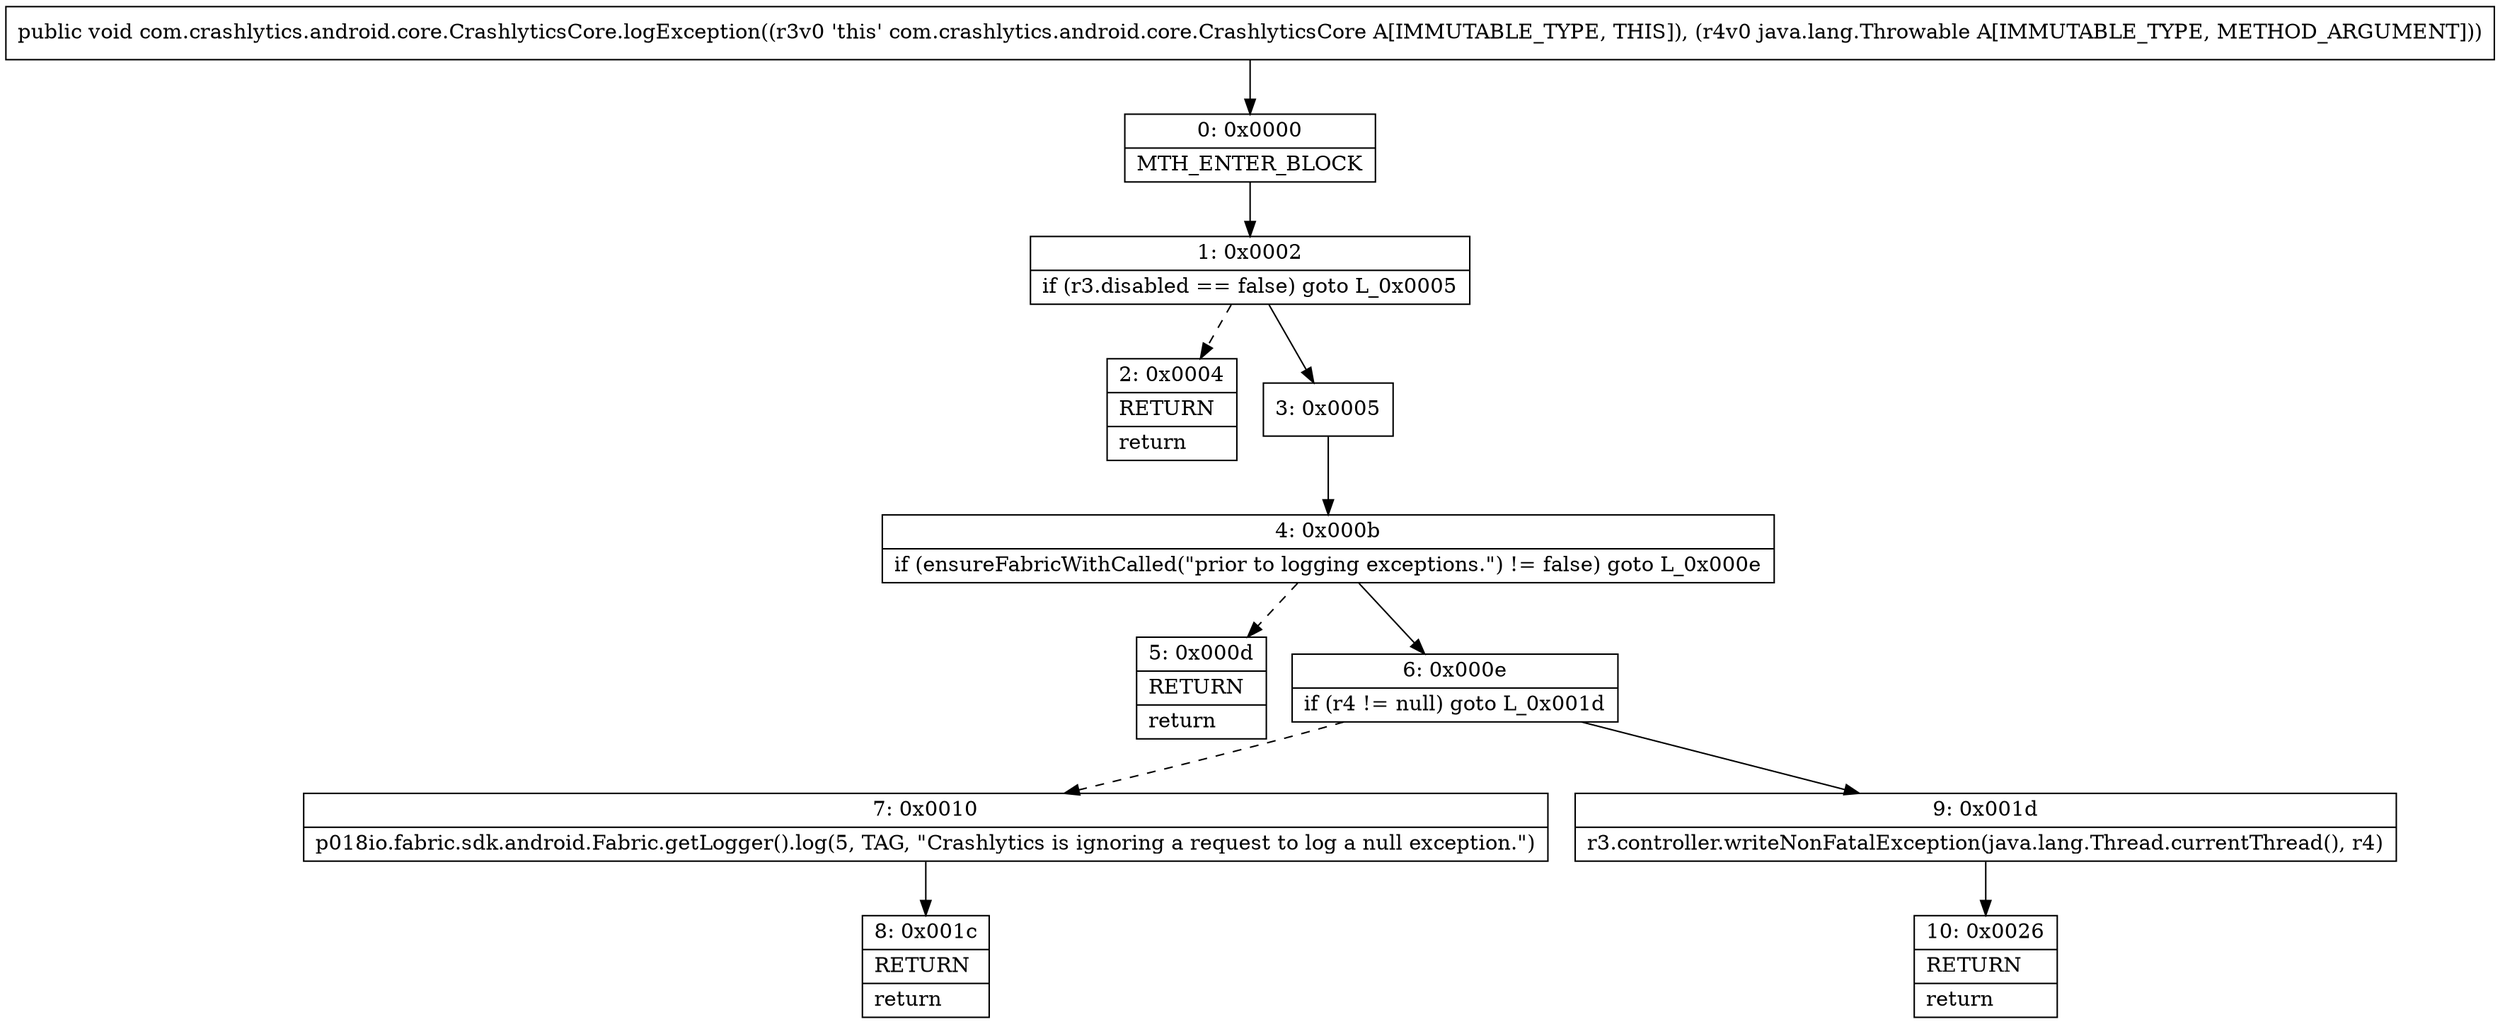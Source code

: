 digraph "CFG forcom.crashlytics.android.core.CrashlyticsCore.logException(Ljava\/lang\/Throwable;)V" {
Node_0 [shape=record,label="{0\:\ 0x0000|MTH_ENTER_BLOCK\l}"];
Node_1 [shape=record,label="{1\:\ 0x0002|if (r3.disabled == false) goto L_0x0005\l}"];
Node_2 [shape=record,label="{2\:\ 0x0004|RETURN\l|return\l}"];
Node_3 [shape=record,label="{3\:\ 0x0005}"];
Node_4 [shape=record,label="{4\:\ 0x000b|if (ensureFabricWithCalled(\"prior to logging exceptions.\") != false) goto L_0x000e\l}"];
Node_5 [shape=record,label="{5\:\ 0x000d|RETURN\l|return\l}"];
Node_6 [shape=record,label="{6\:\ 0x000e|if (r4 != null) goto L_0x001d\l}"];
Node_7 [shape=record,label="{7\:\ 0x0010|p018io.fabric.sdk.android.Fabric.getLogger().log(5, TAG, \"Crashlytics is ignoring a request to log a null exception.\")\l}"];
Node_8 [shape=record,label="{8\:\ 0x001c|RETURN\l|return\l}"];
Node_9 [shape=record,label="{9\:\ 0x001d|r3.controller.writeNonFatalException(java.lang.Thread.currentThread(), r4)\l}"];
Node_10 [shape=record,label="{10\:\ 0x0026|RETURN\l|return\l}"];
MethodNode[shape=record,label="{public void com.crashlytics.android.core.CrashlyticsCore.logException((r3v0 'this' com.crashlytics.android.core.CrashlyticsCore A[IMMUTABLE_TYPE, THIS]), (r4v0 java.lang.Throwable A[IMMUTABLE_TYPE, METHOD_ARGUMENT])) }"];
MethodNode -> Node_0;
Node_0 -> Node_1;
Node_1 -> Node_2[style=dashed];
Node_1 -> Node_3;
Node_3 -> Node_4;
Node_4 -> Node_5[style=dashed];
Node_4 -> Node_6;
Node_6 -> Node_7[style=dashed];
Node_6 -> Node_9;
Node_7 -> Node_8;
Node_9 -> Node_10;
}

